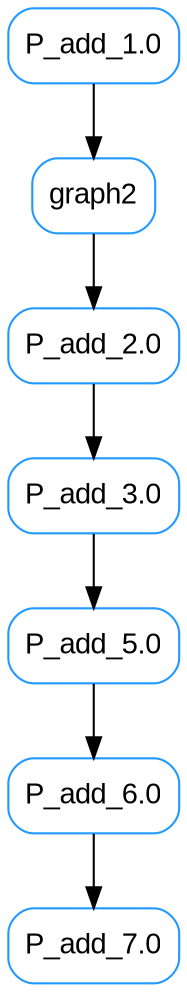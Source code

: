 digraph run_3 {
	node [arrowsize=0.8 color="#2299FF" fontcolor="#DDD" fontname=Arial shape=box style=rounded]
	47026336 [label="P_add_5.0"]
	46976928 [label="P_add_2.0"]
	47026432 [label="P_add_6.0"]
	46976784 [label="P_add_1.0"]
	47026528 [label="P_add_7.0"]
	47026240 [label="P_add_3.0"]
	37473680 [label=graph2]
	46976784 -> 37473680
	47026432 -> 47026528
	47026240 -> 47026336
	37473680 -> 46976928
	46976928 -> 47026240
	47026336 -> 47026432
	overlap=false
	fontsize=12
	bgcolor="#00000000"
}

